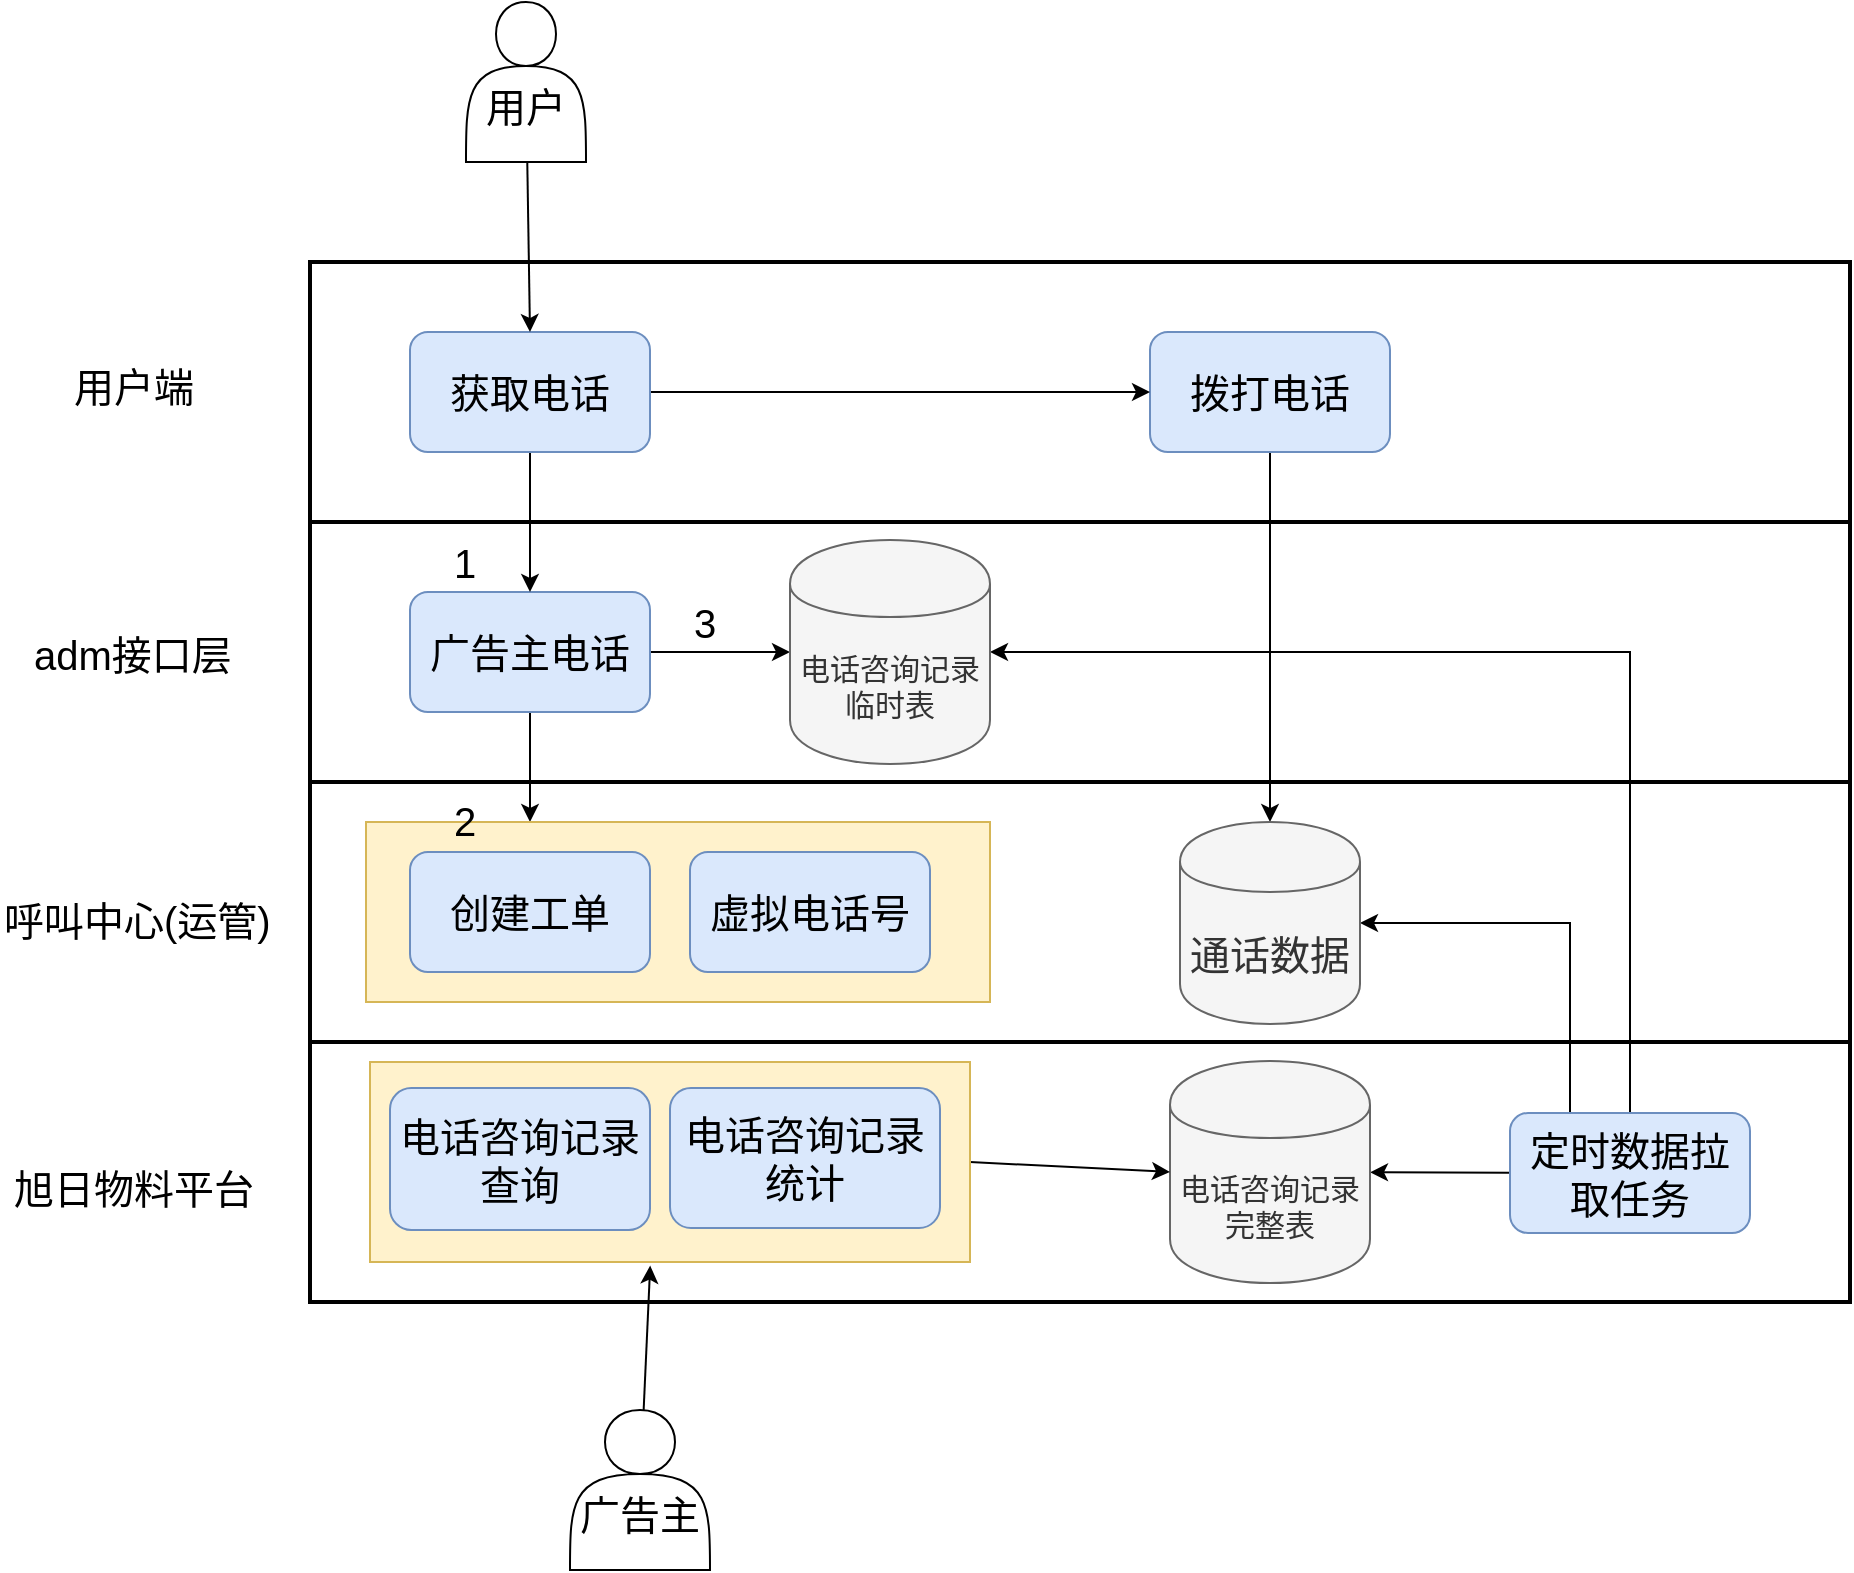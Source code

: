 <mxfile version="10.6.3" type="github"><diagram id="WbV8deXD7RpAF3lVvT-r" name="Page-1"><mxGraphModel dx="1394" dy="763" grid="1" gridSize="10" guides="1" tooltips="1" connect="1" arrows="1" fold="1" page="1" pageScale="1" pageWidth="826" pageHeight="1169" math="0" shadow="0"><root><mxCell id="0"/><mxCell id="1" parent="0"/><mxCell id="bIn04dgsxKi1n2NCSsN4-1" value="" style="rounded=0;whiteSpace=wrap;html=1;gradientColor=none;strokeColor=#000000;strokeWidth=2;" vertex="1" parent="1"><mxGeometry x="200" y="140" width="770" height="130" as="geometry"/></mxCell><mxCell id="bIn04dgsxKi1n2NCSsN4-2" value="" style="rounded=0;whiteSpace=wrap;html=1;gradientColor=none;strokeColor=#000000;strokeWidth=2;" vertex="1" parent="1"><mxGeometry x="200" y="270" width="770" height="130" as="geometry"/></mxCell><mxCell id="bIn04dgsxKi1n2NCSsN4-3" value="" style="rounded=0;whiteSpace=wrap;html=1;gradientColor=none;strokeColor=#000000;strokeWidth=2;" vertex="1" parent="1"><mxGeometry x="200" y="400" width="770" height="130" as="geometry"/></mxCell><mxCell id="bIn04dgsxKi1n2NCSsN4-4" value="" style="rounded=0;whiteSpace=wrap;html=1;gradientColor=none;strokeColor=#000000;strokeWidth=2;" vertex="1" parent="1"><mxGeometry x="200" y="530" width="770" height="130" as="geometry"/></mxCell><mxCell id="bIn04dgsxKi1n2NCSsN4-31" style="edgeStyle=orthogonalEdgeStyle;rounded=0;orthogonalLoop=1;jettySize=auto;html=1;entryX=0.5;entryY=0;entryDx=0;entryDy=0;" edge="1" parent="1" source="bIn04dgsxKi1n2NCSsN4-5" target="bIn04dgsxKi1n2NCSsN4-20"><mxGeometry relative="1" as="geometry"/></mxCell><mxCell id="bIn04dgsxKi1n2NCSsN4-5" value="&lt;font style=&quot;font-size: 20px&quot;&gt;拨打电话&lt;/font&gt;" style="rounded=1;whiteSpace=wrap;html=1;strokeColor=#6c8ebf;strokeWidth=1;fillColor=#dae8fc;" vertex="1" parent="1"><mxGeometry x="620" y="175" width="120" height="60" as="geometry"/></mxCell><mxCell id="bIn04dgsxKi1n2NCSsN4-37" style="edgeStyle=none;rounded=0;orthogonalLoop=1;jettySize=auto;html=1;" edge="1" parent="1" source="bIn04dgsxKi1n2NCSsN4-6"><mxGeometry relative="1" as="geometry"><mxPoint x="310" y="420" as="targetPoint"/></mxGeometry></mxCell><mxCell id="bIn04dgsxKi1n2NCSsN4-38" style="edgeStyle=none;rounded=0;orthogonalLoop=1;jettySize=auto;html=1;entryX=0;entryY=0.5;entryDx=0;entryDy=0;" edge="1" parent="1" source="bIn04dgsxKi1n2NCSsN4-6" target="bIn04dgsxKi1n2NCSsN4-19"><mxGeometry relative="1" as="geometry"/></mxCell><mxCell id="bIn04dgsxKi1n2NCSsN4-6" value="&lt;font style=&quot;font-size: 20px&quot;&gt;广告主电话&lt;/font&gt;" style="rounded=1;whiteSpace=wrap;html=1;strokeColor=#6c8ebf;strokeWidth=1;fillColor=#dae8fc;" vertex="1" parent="1"><mxGeometry x="250" y="305" width="120" height="60" as="geometry"/></mxCell><mxCell id="bIn04dgsxKi1n2NCSsN4-7" value="&lt;font style=&quot;font-size: 20px&quot;&gt;用户端&lt;/font&gt;" style="text;html=1;resizable=0;points=[];autosize=1;align=left;verticalAlign=top;spacingTop=-4;" vertex="1" parent="1"><mxGeometry x="80" y="188" width="80" height="20" as="geometry"/></mxCell><mxCell id="bIn04dgsxKi1n2NCSsN4-32" style="edgeStyle=orthogonalEdgeStyle;rounded=0;orthogonalLoop=1;jettySize=auto;html=1;exitX=0.5;exitY=1;exitDx=0;exitDy=0;entryX=0.5;entryY=0;entryDx=0;entryDy=0;" edge="1" parent="1" source="bIn04dgsxKi1n2NCSsN4-8" target="bIn04dgsxKi1n2NCSsN4-6"><mxGeometry relative="1" as="geometry"/></mxCell><mxCell id="bIn04dgsxKi1n2NCSsN4-42" style="edgeStyle=none;rounded=0;orthogonalLoop=1;jettySize=auto;html=1;entryX=0;entryY=0.5;entryDx=0;entryDy=0;" edge="1" parent="1" source="bIn04dgsxKi1n2NCSsN4-8" target="bIn04dgsxKi1n2NCSsN4-5"><mxGeometry relative="1" as="geometry"/></mxCell><mxCell id="bIn04dgsxKi1n2NCSsN4-8" value="&lt;font style=&quot;font-size: 20px&quot;&gt;获取电话&lt;/font&gt;" style="rounded=1;whiteSpace=wrap;html=1;strokeColor=#6c8ebf;strokeWidth=1;fillColor=#dae8fc;" vertex="1" parent="1"><mxGeometry x="250" y="175" width="120" height="60" as="geometry"/></mxCell><mxCell id="bIn04dgsxKi1n2NCSsN4-9" value="&lt;font style=&quot;font-size: 20px&quot;&gt;adm接口层&lt;/font&gt;" style="text;html=1;resizable=0;points=[];autosize=1;align=left;verticalAlign=top;spacingTop=-4;" vertex="1" parent="1"><mxGeometry x="60" y="321.5" width="110" height="20" as="geometry"/></mxCell><mxCell id="bIn04dgsxKi1n2NCSsN4-10" value="&lt;font style=&quot;font-size: 20px&quot;&gt;呼叫中心(运管)&lt;/font&gt;" style="text;html=1;resizable=0;points=[];autosize=1;align=left;verticalAlign=top;spacingTop=-4;" vertex="1" parent="1"><mxGeometry x="45" y="455" width="150" height="20" as="geometry"/></mxCell><mxCell id="bIn04dgsxKi1n2NCSsN4-11" value="&lt;font style=&quot;font-size: 20px&quot;&gt;旭日物料平台&lt;/font&gt;" style="text;html=1;resizable=0;points=[];autosize=1;align=left;verticalAlign=top;spacingTop=-4;" vertex="1" parent="1"><mxGeometry x="50" y="588.5" width="140" height="20" as="geometry"/></mxCell><mxCell id="bIn04dgsxKi1n2NCSsN4-29" style="edgeStyle=orthogonalEdgeStyle;rounded=0;orthogonalLoop=1;jettySize=auto;html=1;entryX=1;entryY=0.5;entryDx=0;entryDy=0;" edge="1" parent="1" source="bIn04dgsxKi1n2NCSsN4-17" target="bIn04dgsxKi1n2NCSsN4-19"><mxGeometry relative="1" as="geometry"><Array as="points"><mxPoint x="860" y="335"/></Array></mxGeometry></mxCell><mxCell id="bIn04dgsxKi1n2NCSsN4-30" style="edgeStyle=orthogonalEdgeStyle;rounded=0;orthogonalLoop=1;jettySize=auto;html=1;exitX=0.25;exitY=0;exitDx=0;exitDy=0;entryX=1;entryY=0.5;entryDx=0;entryDy=0;" edge="1" parent="1" source="bIn04dgsxKi1n2NCSsN4-17" target="bIn04dgsxKi1n2NCSsN4-20"><mxGeometry relative="1" as="geometry"/></mxCell><mxCell id="bIn04dgsxKi1n2NCSsN4-50" style="edgeStyle=none;rounded=0;orthogonalLoop=1;jettySize=auto;html=1;" edge="1" parent="1" source="bIn04dgsxKi1n2NCSsN4-17" target="bIn04dgsxKi1n2NCSsN4-21"><mxGeometry relative="1" as="geometry"/></mxCell><mxCell id="bIn04dgsxKi1n2NCSsN4-17" value="&lt;font style=&quot;font-size: 20px&quot;&gt;定时数据拉取任务&lt;/font&gt;" style="rounded=1;whiteSpace=wrap;html=1;strokeColor=#6c8ebf;strokeWidth=1;fillColor=#dae8fc;" vertex="1" parent="1"><mxGeometry x="800" y="565.5" width="120" height="60" as="geometry"/></mxCell><mxCell id="bIn04dgsxKi1n2NCSsN4-19" value="&lt;font style=&quot;font-size: 15px&quot;&gt;电话咨询记录&lt;br&gt;临时表&lt;/font&gt;" style="shape=cylinder;whiteSpace=wrap;html=1;boundedLbl=1;backgroundOutline=1;strokeColor=#666666;strokeWidth=1;fillColor=#f5f5f5;fontColor=#333333;" vertex="1" parent="1"><mxGeometry x="440" y="279" width="100" height="112" as="geometry"/></mxCell><mxCell id="bIn04dgsxKi1n2NCSsN4-20" value="&lt;font style=&quot;font-size: 20px&quot;&gt;通话数据&lt;/font&gt;" style="shape=cylinder;whiteSpace=wrap;html=1;boundedLbl=1;backgroundOutline=1;strokeColor=#666666;strokeWidth=1;fillColor=#f5f5f5;fontColor=#333333;" vertex="1" parent="1"><mxGeometry x="635" y="420" width="90" height="101" as="geometry"/></mxCell><mxCell id="bIn04dgsxKi1n2NCSsN4-21" value="&lt;font style=&quot;font-size: 15px&quot;&gt;电话咨询记录&lt;br&gt;完整表&lt;/font&gt;" style="shape=cylinder;whiteSpace=wrap;html=1;boundedLbl=1;backgroundOutline=1;strokeColor=#666666;strokeWidth=1;fillColor=#f5f5f5;fontColor=#333333;" vertex="1" parent="1"><mxGeometry x="630" y="539.5" width="100" height="111" as="geometry"/></mxCell><mxCell id="bIn04dgsxKi1n2NCSsN4-36" value="" style="rounded=0;whiteSpace=wrap;html=1;strokeColor=#d6b656;strokeWidth=1;fillColor=#fff2cc;" vertex="1" parent="1"><mxGeometry x="228" y="420" width="312" height="90" as="geometry"/></mxCell><mxCell id="bIn04dgsxKi1n2NCSsN4-15" value="&lt;font style=&quot;font-size: 20px&quot;&gt;创建工单&lt;/font&gt;" style="rounded=1;whiteSpace=wrap;html=1;strokeColor=#6c8ebf;strokeWidth=1;fillColor=#dae8fc;" vertex="1" parent="1"><mxGeometry x="250" y="435" width="120" height="60" as="geometry"/></mxCell><mxCell id="bIn04dgsxKi1n2NCSsN4-12" value="&lt;font style=&quot;font-size: 20px&quot;&gt;虚拟电话号&lt;/font&gt;" style="rounded=1;whiteSpace=wrap;html=1;strokeColor=#6c8ebf;strokeWidth=1;fillColor=#dae8fc;" vertex="1" parent="1"><mxGeometry x="390" y="435" width="120" height="60" as="geometry"/></mxCell><mxCell id="bIn04dgsxKi1n2NCSsN4-39" value="&lt;font style=&quot;font-size: 20px&quot;&gt;1&lt;/font&gt;" style="text;html=1;resizable=0;points=[];autosize=1;align=left;verticalAlign=top;spacingTop=-4;" vertex="1" parent="1"><mxGeometry x="270" y="276" width="30" height="20" as="geometry"/></mxCell><mxCell id="bIn04dgsxKi1n2NCSsN4-40" value="&lt;font style=&quot;font-size: 20px&quot;&gt;2&lt;/font&gt;" style="text;html=1;resizable=0;points=[];autosize=1;align=left;verticalAlign=top;spacingTop=-4;" vertex="1" parent="1"><mxGeometry x="270" y="405" width="30" height="20" as="geometry"/></mxCell><mxCell id="bIn04dgsxKi1n2NCSsN4-41" value="&lt;font style=&quot;font-size: 20px&quot;&gt;3&lt;/font&gt;" style="text;html=1;resizable=0;points=[];autosize=1;align=left;verticalAlign=top;spacingTop=-4;" vertex="1" parent="1"><mxGeometry x="390" y="306" width="30" height="20" as="geometry"/></mxCell><mxCell id="bIn04dgsxKi1n2NCSsN4-44" style="edgeStyle=none;rounded=0;orthogonalLoop=1;jettySize=auto;html=1;entryX=0.5;entryY=0;entryDx=0;entryDy=0;" edge="1" parent="1" source="bIn04dgsxKi1n2NCSsN4-43" target="bIn04dgsxKi1n2NCSsN4-8"><mxGeometry relative="1" as="geometry"/></mxCell><mxCell id="bIn04dgsxKi1n2NCSsN4-43" value="&lt;font style=&quot;font-size: 20px&quot;&gt;&lt;br&gt;用户&lt;/font&gt;" style="shape=actor;whiteSpace=wrap;html=1;strokeColor=#000000;strokeWidth=1;gradientColor=none;" vertex="1" parent="1"><mxGeometry x="278" y="10" width="60" height="80" as="geometry"/></mxCell><mxCell id="bIn04dgsxKi1n2NCSsN4-49" style="edgeStyle=none;rounded=0;orthogonalLoop=1;jettySize=auto;html=1;exitX=1;exitY=0.5;exitDx=0;exitDy=0;entryX=0;entryY=0.5;entryDx=0;entryDy=0;" edge="1" parent="1" source="bIn04dgsxKi1n2NCSsN4-45" target="bIn04dgsxKi1n2NCSsN4-21"><mxGeometry relative="1" as="geometry"/></mxCell><mxCell id="bIn04dgsxKi1n2NCSsN4-45" value="" style="rounded=0;whiteSpace=wrap;html=1;strokeColor=#d6b656;strokeWidth=1;fillColor=#fff2cc;" vertex="1" parent="1"><mxGeometry x="230" y="540" width="300" height="100" as="geometry"/></mxCell><mxCell id="bIn04dgsxKi1n2NCSsN4-16" value="&lt;font style=&quot;font-size: 20px&quot;&gt;电话咨询记录查询&lt;/font&gt;" style="rounded=1;whiteSpace=wrap;html=1;strokeColor=#6c8ebf;strokeWidth=1;fillColor=#dae8fc;" vertex="1" parent="1"><mxGeometry x="240" y="553" width="130" height="71" as="geometry"/></mxCell><mxCell id="bIn04dgsxKi1n2NCSsN4-23" value="&lt;font style=&quot;font-size: 20px&quot;&gt;电话咨询记录统计&lt;/font&gt;" style="rounded=1;whiteSpace=wrap;html=1;strokeColor=#6c8ebf;strokeWidth=1;fillColor=#dae8fc;" vertex="1" parent="1"><mxGeometry x="380" y="553" width="135" height="70" as="geometry"/></mxCell><mxCell id="bIn04dgsxKi1n2NCSsN4-48" style="edgeStyle=none;rounded=0;orthogonalLoop=1;jettySize=auto;html=1;entryX=0.467;entryY=1.018;entryDx=0;entryDy=0;entryPerimeter=0;" edge="1" parent="1" source="bIn04dgsxKi1n2NCSsN4-47" target="bIn04dgsxKi1n2NCSsN4-45"><mxGeometry relative="1" as="geometry"/></mxCell><mxCell id="bIn04dgsxKi1n2NCSsN4-47" value="&lt;font style=&quot;font-size: 20px&quot;&gt;&lt;br&gt;广告主&lt;br&gt;&lt;/font&gt;" style="shape=actor;whiteSpace=wrap;html=1;strokeColor=#000000;strokeWidth=1;gradientColor=none;" vertex="1" parent="1"><mxGeometry x="330" y="714" width="70" height="80" as="geometry"/></mxCell></root></mxGraphModel></diagram></mxfile>